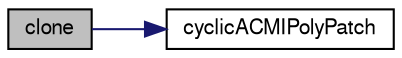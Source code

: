 digraph "clone"
{
  bgcolor="transparent";
  edge [fontname="FreeSans",fontsize="10",labelfontname="FreeSans",labelfontsize="10"];
  node [fontname="FreeSans",fontsize="10",shape=record];
  rankdir="LR";
  Node442 [label="clone",height=0.2,width=0.4,color="black", fillcolor="grey75", style="filled", fontcolor="black"];
  Node442 -> Node443 [color="midnightblue",fontsize="10",style="solid",fontname="FreeSans"];
  Node443 [label="cyclicACMIPolyPatch",height=0.2,width=0.4,color="black",URL="$a24926.html#afcaa6600f91c8c879c9153c696292c2a",tooltip="Construct from (base couped patch) components. "];
}
